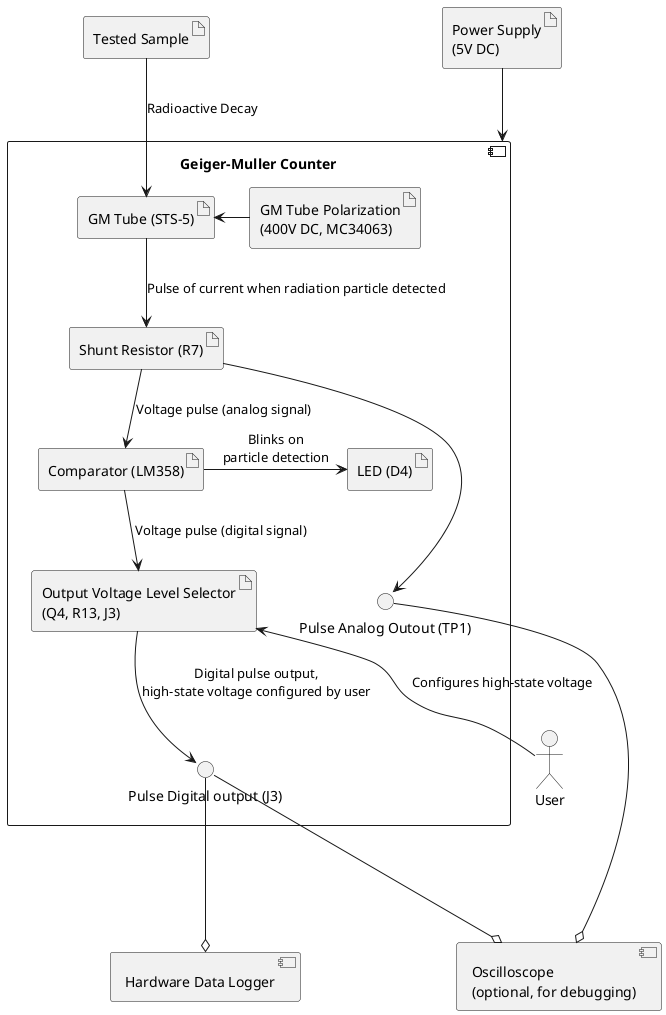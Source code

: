 @startuml
' Define the Geiger-Muller Counter system as a component with a provided interface
component "Geiger-Muller Counter" as geiger_counter {
    
    artifact "GM Tube (STS-5)" as gm_tube
    artifact "GM Tube Polarization\n(400V DC, MC34063)" as polarization
    artifact "Comparator (LM358)" as comparator
    artifact "Shunt Resistor (R7)" as r_sense
    artifact "LED (D4)" as led
    artifact "Output Voltage Level Selector\n(Q4, R13, J3)" as out_level_selector
interface "Pulse Digital output (J3)" as digital_outoput 
interface "Pulse Analog Outout (TP1)" as analog_output

}


' Define the external components with required interfaces
component "Hardware Data Logger" as data_logger
component "Oscilloscope\n(optional, for debugging)" as oscilloscope



' Position Hardware Data Logger and Oscilloscope below the Pulse 3V3 Output Interface using --down-o
digital_outoput --down-o data_logger
digital_outoput --down-o oscilloscope

r_sense --down->  analog_output
analog_output --down-o oscilloscope

' External elements and optional debugging tools
artifact "Tested Sample" as sample
artifact "Power Supply\n(5V DC)" as power_supply

' Create system connections
power_supply -down->  geiger_counter 
sample -down-> gm_tube : Radioactive Decay
polarization -left-> gm_tube
gm_tube -down-> r_sense : "Pulse of current when radiation particle detected"
r_sense -down-> comparator : "Voltage pulse (analog signal)"
comparator -right-> led : "Blinks on\nparticle detection"
comparator -down-> out_level_selector : "Voltage pulse (digital signal)"
out_level_selector -down-> digital_outoput : "Digital pulse output,\nhigh-state voltage configured by user"

' Add a user to interact with the Output Voltage Level Selector
actor "User" as user
user -up-> out_level_selector : "Configures high-state voltage"
@enduml